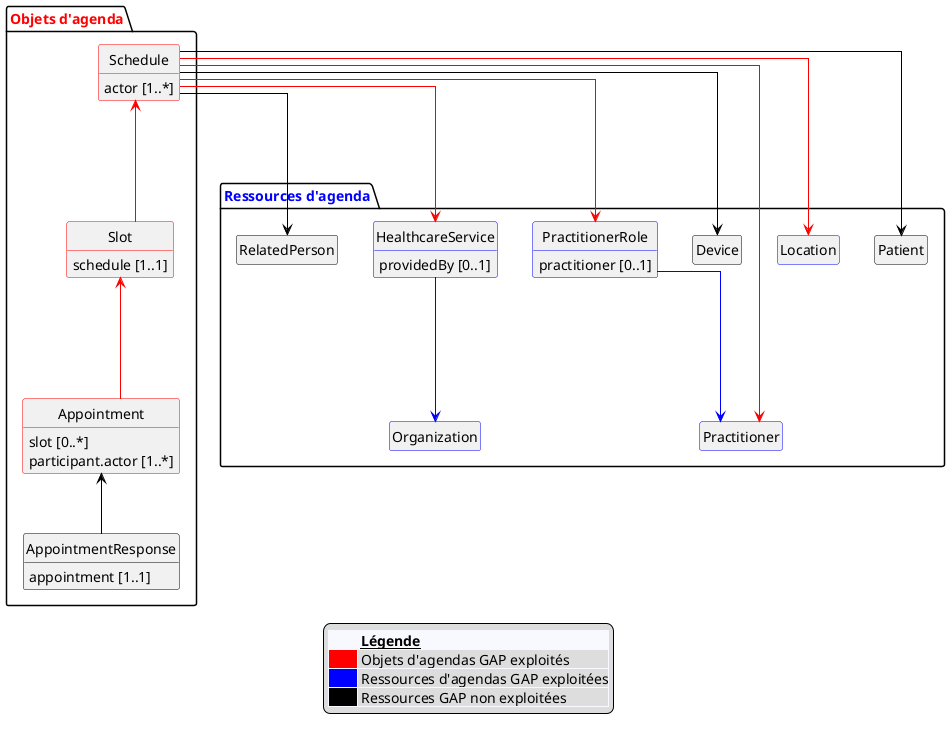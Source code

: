 @startuml

hide circle
hide empty members
skinparam linetype ortho

package "Objets d'agenda" as OA #text:red {

 class Schedule #line:red {
   actor [1..*]
 }

 class Slot #line:red {
   schedule [1..1]
 }

 class Appointment #line:red {
   slot [0..*]
   participant.actor [1..*]
 }

 class AppointmentResponse #line:black {
   appointment [1..1]
 }

}
     
package "Ressources d'agenda" as RA #text:blue{

 class Patient #line:black

 class RelatedPerson #line:black

 class Practitioner #line:blue

 class PractitionerRole #line:blue{
    practitioner [0..1]
 }
    

 class Organization #line:blue

 class HealthcareService #line:blue {
  providedBy [0..1]
 }

 class Device #line:black
   
 class Location #line:blue

 PractitionerRole -[#blue]--> Practitioner
   HealthcareService -[#blue]--> Organization
}



Schedule  <---[#red] Slot
Slot <---[#red] Appointment
Appointment <--[#black] AppointmentResponse

Schedule -[#black]--> Patient
Schedule -[#black]--> RelatedPerson
Schedule -[#red]--> Practitioner
Schedule -[#red]--> PractitionerRole
Schedule -[#red]--> HealthcareService
Schedule -[#black]--> Device
Schedule -[#red]--> Location

legend bottom
    <#GhostWhite,#GhostWhite>|        |= __Légende__ |
    |<#red>| Objets d'agendas GAP exploités|
    |<#blue>| Ressources d'agendas GAP exploitées|
    |<#black>| Ressources GAP non exploitées|
endlegend

@enduml